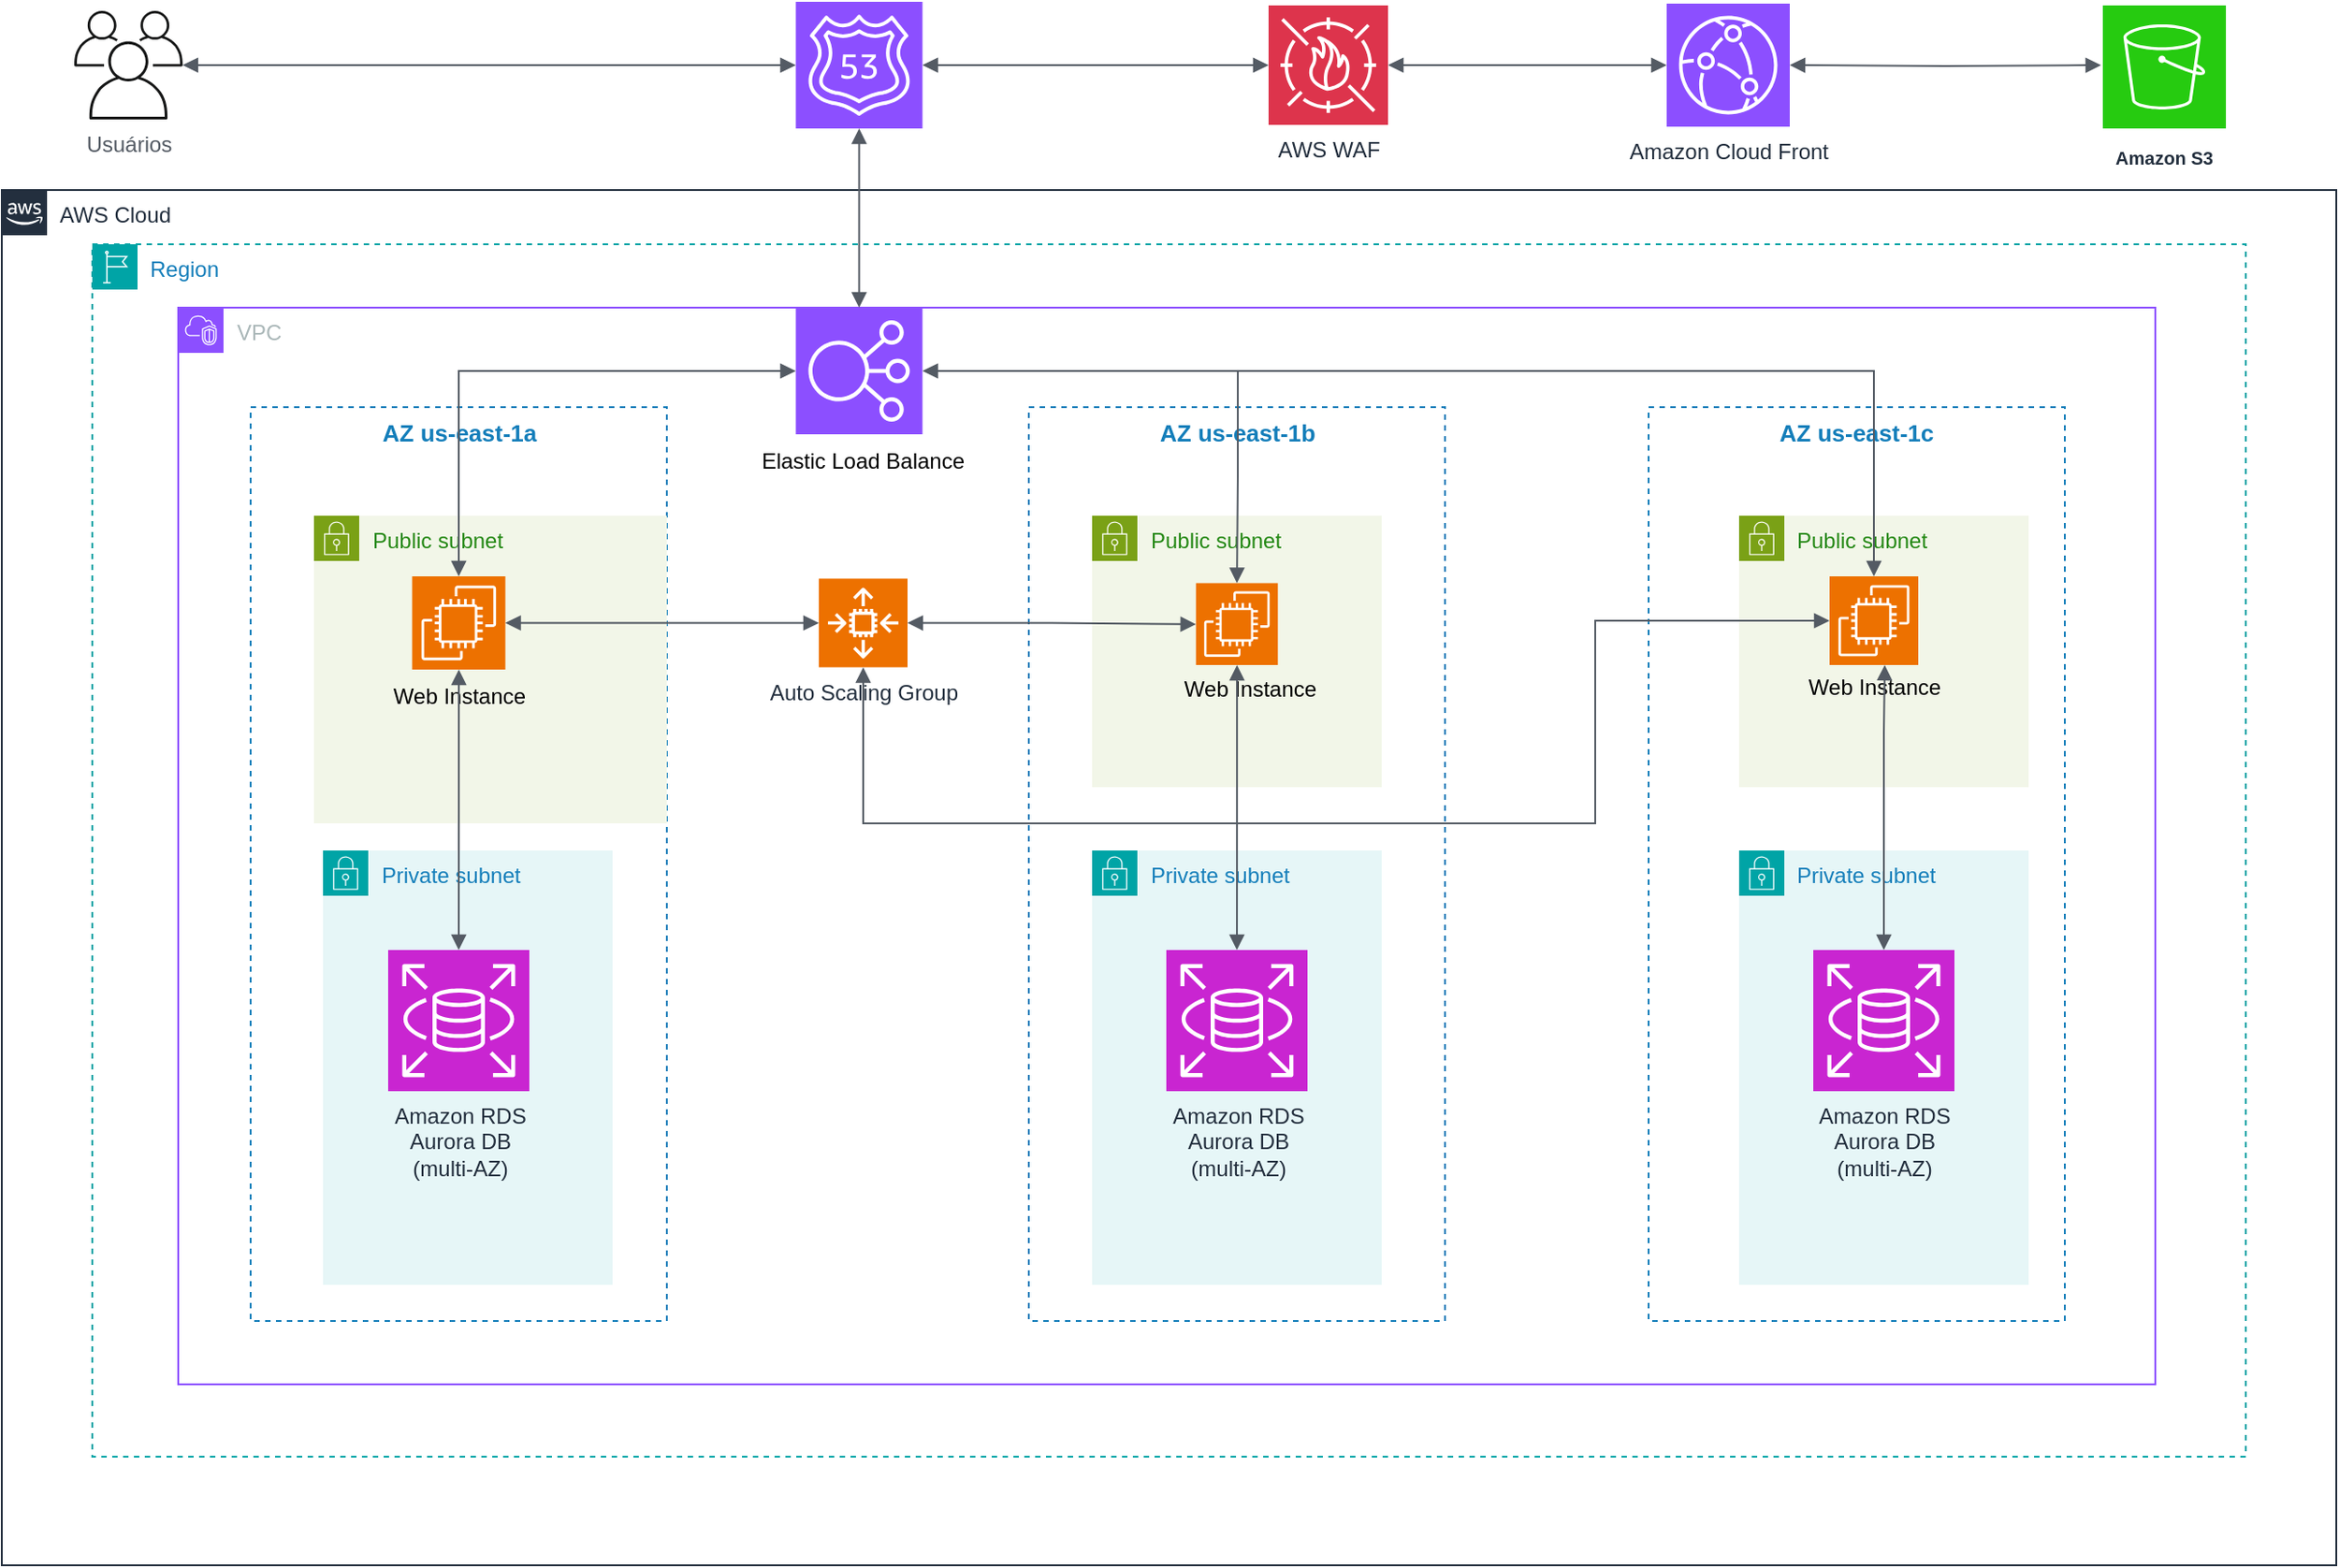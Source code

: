 <mxfile version="22.1.5" type="github">
  <diagram id="vJS-br1JLr-Ke6bYh74I" name="Página-1">
    <mxGraphModel dx="2896" dy="1704" grid="1" gridSize="10" guides="1" tooltips="1" connect="1" arrows="1" fold="1" page="1" pageScale="1" pageWidth="827" pageHeight="1169" math="0" shadow="0">
      <root>
        <mxCell id="0" />
        <mxCell id="1" parent="0" />
        <mxCell id="JaIq0eNm3wRwpOb2lZA0-6" value="Region" style="points=[[0,0],[0.25,0],[0.5,0],[0.75,0],[1,0],[1,0.25],[1,0.5],[1,0.75],[1,1],[0.75,1],[0.5,1],[0.25,1],[0,1],[0,0.75],[0,0.5],[0,0.25]];outlineConnect=0;gradientColor=none;html=1;whiteSpace=wrap;fontSize=12;fontStyle=0;container=1;pointerEvents=0;collapsible=0;recursiveResize=0;shape=mxgraph.aws4.group;grIcon=mxgraph.aws4.group_region;strokeColor=#00A4A6;fillColor=none;verticalAlign=top;align=left;spacingLeft=30;fontColor=#147EBA;dashed=1;" vertex="1" parent="1">
          <mxGeometry x="-790" y="-420" width="1190" height="670" as="geometry" />
        </mxCell>
        <mxCell id="JaIq0eNm3wRwpOb2lZA0-14" value="Usuários&lt;br&gt;" style="sketch=0;outlineConnect=0;gradientColor=none;fontColor=#545B64;strokeColor=none;fillColor=#161717;dashed=0;verticalLabelPosition=bottom;verticalAlign=top;align=center;html=1;fontSize=12;fontStyle=0;aspect=fixed;shape=mxgraph.aws4.illustration_users;pointerEvents=1;strokeWidth=6;" vertex="1" parent="1">
          <mxGeometry x="-800" y="-549" width="60" height="60" as="geometry" />
        </mxCell>
        <object label="AWS Cloud" id="JaIq0eNm3wRwpOb2lZA0-15">
          <mxCell style="points=[[0,0],[0.25,0],[0.5,0],[0.75,0],[1,0],[1,0.25],[1,0.5],[1,0.75],[1,1],[0.75,1],[0.5,1],[0.25,1],[0,1],[0,0.75],[0,0.5],[0,0.25]];outlineConnect=0;gradientColor=none;html=1;whiteSpace=wrap;fontSize=12;fontStyle=0;container=1;pointerEvents=0;collapsible=0;recursiveResize=0;shape=mxgraph.aws4.group;grIcon=mxgraph.aws4.group_aws_cloud_alt;strokeColor=#232F3E;fillColor=none;verticalAlign=top;align=left;spacingLeft=30;fontColor=#232F3E;dashed=0;" vertex="1" parent="1">
            <mxGeometry x="-840" y="-450" width="1290" height="760" as="geometry" />
          </mxCell>
        </object>
        <UserObject label="VPC" id="JaIq0eNm3wRwpOb2lZA0-7">
          <mxCell style="points=[[0,0],[0.25,0],[0.5,0],[0.75,0],[1,0],[1,0.25],[1,0.5],[1,0.75],[1,1],[0.75,1],[0.5,1],[0.25,1],[0,1],[0,0.75],[0,0.5],[0,0.25]];outlineConnect=0;gradientColor=none;html=1;whiteSpace=wrap;fontSize=12;fontStyle=0;container=1;pointerEvents=0;collapsible=0;recursiveResize=0;shape=mxgraph.aws4.group;grIcon=mxgraph.aws4.group_vpc2;strokeColor=#8C4FFF;fillColor=none;verticalAlign=top;align=left;spacingLeft=30;fontColor=#AAB7B8;dashed=0;" vertex="1" parent="JaIq0eNm3wRwpOb2lZA0-15">
            <mxGeometry x="97.5" y="65" width="1092.5" height="595" as="geometry" />
          </mxCell>
        </UserObject>
        <mxCell id="JaIq0eNm3wRwpOb2lZA0-19" value="&lt;b&gt;&lt;font style=&quot;font-size: 13px;&quot;&gt;AZ us-east-1a&lt;/font&gt;&lt;/b&gt;" style="fillColor=none;strokeColor=#147EBA;dashed=1;verticalAlign=top;fontStyle=0;fontColor=#147EBA;whiteSpace=wrap;html=1;align=center;" vertex="1" parent="JaIq0eNm3wRwpOb2lZA0-7">
          <mxGeometry x="40" y="55" width="230" height="505" as="geometry" />
        </mxCell>
        <mxCell id="JaIq0eNm3wRwpOb2lZA0-17" value="Public subnet" style="points=[[0,0],[0.25,0],[0.5,0],[0.75,0],[1,0],[1,0.25],[1,0.5],[1,0.75],[1,1],[0.75,1],[0.5,1],[0.25,1],[0,1],[0,0.75],[0,0.5],[0,0.25]];outlineConnect=0;gradientColor=none;html=1;whiteSpace=wrap;fontSize=12;fontStyle=0;container=1;pointerEvents=0;collapsible=0;recursiveResize=0;shape=mxgraph.aws4.group;grIcon=mxgraph.aws4.group_security_group;grStroke=0;strokeColor=#7AA116;fillColor=#F2F6E8;verticalAlign=top;align=left;spacingLeft=30;fontColor=#248814;dashed=0;" vertex="1" parent="JaIq0eNm3wRwpOb2lZA0-7">
          <mxGeometry x="75" y="115" width="195" height="170" as="geometry" />
        </mxCell>
        <mxCell id="JaIq0eNm3wRwpOb2lZA0-12" value="Private subnet" style="points=[[0,0],[0.25,0],[0.5,0],[0.75,0],[1,0],[1,0.25],[1,0.5],[1,0.75],[1,1],[0.75,1],[0.5,1],[0.25,1],[0,1],[0,0.75],[0,0.5],[0,0.25]];outlineConnect=0;gradientColor=none;html=1;whiteSpace=wrap;fontSize=12;fontStyle=0;container=1;pointerEvents=0;collapsible=0;recursiveResize=0;shape=mxgraph.aws4.group;grIcon=mxgraph.aws4.group_security_group;grStroke=0;strokeColor=#00A4A6;fillColor=#E6F6F7;verticalAlign=top;align=left;spacingLeft=30;fontColor=#147EBA;dashed=0;" vertex="1" parent="JaIq0eNm3wRwpOb2lZA0-7">
          <mxGeometry x="80" y="300" width="160" height="240" as="geometry" />
        </mxCell>
        <mxCell id="JaIq0eNm3wRwpOb2lZA0-82" value="Amazon RDS&lt;br&gt;Aurora DB&lt;br&gt;(multi-AZ)" style="sketch=0;points=[[0,0,0],[0.25,0,0],[0.5,0,0],[0.75,0,0],[1,0,0],[0,1,0],[0.25,1,0],[0.5,1,0],[0.75,1,0],[1,1,0],[0,0.25,0],[0,0.5,0],[0,0.75,0],[1,0.25,0],[1,0.5,0],[1,0.75,0]];outlineConnect=0;fontColor=#232F3E;fillColor=#C925D1;strokeColor=#ffffff;dashed=0;verticalLabelPosition=bottom;verticalAlign=top;align=center;html=1;fontSize=12;fontStyle=0;aspect=fixed;shape=mxgraph.aws4.resourceIcon;resIcon=mxgraph.aws4.rds;" vertex="1" parent="JaIq0eNm3wRwpOb2lZA0-12">
          <mxGeometry x="36" y="55" width="78" height="78" as="geometry" />
        </mxCell>
        <mxCell id="JaIq0eNm3wRwpOb2lZA0-20" value="&lt;font style=&quot;font-size: 13px;&quot;&gt;&lt;b&gt;AZ us-east-1b&lt;/b&gt;&lt;/font&gt;" style="fillColor=none;strokeColor=#147EBA;dashed=1;verticalAlign=top;fontStyle=0;fontColor=#147EBA;whiteSpace=wrap;html=1;" vertex="1" parent="JaIq0eNm3wRwpOb2lZA0-7">
          <mxGeometry x="470" y="55" width="230" height="505" as="geometry" />
        </mxCell>
        <mxCell id="JaIq0eNm3wRwpOb2lZA0-21" value="Public subnet" style="points=[[0,0],[0.25,0],[0.5,0],[0.75,0],[1,0],[1,0.25],[1,0.5],[1,0.75],[1,1],[0.75,1],[0.5,1],[0.25,1],[0,1],[0,0.75],[0,0.5],[0,0.25]];outlineConnect=0;gradientColor=none;html=1;whiteSpace=wrap;fontSize=12;fontStyle=0;container=1;pointerEvents=0;collapsible=0;recursiveResize=0;shape=mxgraph.aws4.group;grIcon=mxgraph.aws4.group_security_group;grStroke=0;strokeColor=#7AA116;fillColor=#F2F6E8;verticalAlign=top;align=left;spacingLeft=30;fontColor=#248814;dashed=0;" vertex="1" parent="JaIq0eNm3wRwpOb2lZA0-7">
          <mxGeometry x="505" y="115" width="160" height="150" as="geometry" />
        </mxCell>
        <mxCell id="JaIq0eNm3wRwpOb2lZA0-39" value="" style="sketch=0;points=[[0,0,0],[0.25,0,0],[0.5,0,0],[0.75,0,0],[1,0,0],[0,1,0],[0.25,1,0],[0.5,1,0],[0.75,1,0],[1,1,0],[0,0.25,0],[0,0.5,0],[0,0.75,0],[1,0.25,0],[1,0.5,0],[1,0.75,0]];outlineConnect=0;fontColor=#232F3E;fillColor=#ED7100;strokeColor=#ffffff;dashed=0;verticalLabelPosition=bottom;verticalAlign=top;align=center;html=1;fontSize=12;fontStyle=0;aspect=fixed;shape=mxgraph.aws4.resourceIcon;resIcon=mxgraph.aws4.ec2;" vertex="1" parent="JaIq0eNm3wRwpOb2lZA0-21">
          <mxGeometry x="57.38" y="37.25" width="45.25" height="45.25" as="geometry" />
        </mxCell>
        <mxCell id="JaIq0eNm3wRwpOb2lZA0-22" value="Private subnet" style="points=[[0,0],[0.25,0],[0.5,0],[0.75,0],[1,0],[1,0.25],[1,0.5],[1,0.75],[1,1],[0.75,1],[0.5,1],[0.25,1],[0,1],[0,0.75],[0,0.5],[0,0.25]];outlineConnect=0;gradientColor=none;html=1;whiteSpace=wrap;fontSize=12;fontStyle=0;container=1;pointerEvents=0;collapsible=0;recursiveResize=0;shape=mxgraph.aws4.group;grIcon=mxgraph.aws4.group_security_group;grStroke=0;strokeColor=#00A4A6;fillColor=#E6F6F7;verticalAlign=top;align=left;spacingLeft=30;fontColor=#147EBA;dashed=0;" vertex="1" parent="JaIq0eNm3wRwpOb2lZA0-7">
          <mxGeometry x="505" y="300" width="160" height="240" as="geometry" />
        </mxCell>
        <mxCell id="JaIq0eNm3wRwpOb2lZA0-83" value="Amazon RDS&lt;br&gt;Aurora DB&lt;br&gt;(multi-AZ)" style="sketch=0;points=[[0,0,0],[0.25,0,0],[0.5,0,0],[0.75,0,0],[1,0,0],[0,1,0],[0.25,1,0],[0.5,1,0],[0.75,1,0],[1,1,0],[0,0.25,0],[0,0.5,0],[0,0.75,0],[1,0.25,0],[1,0.5,0],[1,0.75,0]];outlineConnect=0;fontColor=#232F3E;fillColor=#C925D1;strokeColor=#ffffff;dashed=0;verticalLabelPosition=bottom;verticalAlign=top;align=center;html=1;fontSize=12;fontStyle=0;aspect=fixed;shape=mxgraph.aws4.resourceIcon;resIcon=mxgraph.aws4.rds;" vertex="1" parent="JaIq0eNm3wRwpOb2lZA0-22">
          <mxGeometry x="41" y="55" width="78" height="78" as="geometry" />
        </mxCell>
        <mxCell id="JaIq0eNm3wRwpOb2lZA0-33" value="" style="sketch=0;points=[[0,0,0],[0.25,0,0],[0.5,0,0],[0.75,0,0],[1,0,0],[0,1,0],[0.25,1,0],[0.5,1,0],[0.75,1,0],[1,1,0],[0,0.25,0],[0,0.5,0],[0,0.75,0],[1,0.25,0],[1,0.5,0],[1,0.75,0]];outlineConnect=0;fontColor=#232F3E;fillColor=#8C4FFF;strokeColor=#ffffff;dashed=0;verticalLabelPosition=bottom;verticalAlign=top;align=center;html=1;fontSize=12;fontStyle=0;aspect=fixed;shape=mxgraph.aws4.resourceIcon;resIcon=mxgraph.aws4.elastic_load_balancing;" vertex="1" parent="JaIq0eNm3wRwpOb2lZA0-7">
          <mxGeometry x="341.25" width="70" height="70" as="geometry" />
        </mxCell>
        <mxCell id="JaIq0eNm3wRwpOb2lZA0-31" value="Elastic Load Balance" style="text;strokeColor=none;align=center;fillColor=none;html=1;verticalAlign=middle;whiteSpace=wrap;rounded=0;" vertex="1" parent="JaIq0eNm3wRwpOb2lZA0-7">
          <mxGeometry x="298.5" y="70" width="160" height="30" as="geometry" />
        </mxCell>
        <mxCell id="JaIq0eNm3wRwpOb2lZA0-60" value="Auto Scaling Group&lt;br&gt;" style="sketch=0;points=[[0,0,0],[0.25,0,0],[0.5,0,0],[0.75,0,0],[1,0,0],[0,1,0],[0.25,1,0],[0.5,1,0],[0.75,1,0],[1,1,0],[0,0.25,0],[0,0.5,0],[0,0.75,0],[1,0.25,0],[1,0.5,0],[1,0.75,0]];outlineConnect=0;fontColor=#232F3E;fillColor=#ED7100;strokeColor=#ffffff;dashed=0;verticalLabelPosition=bottom;verticalAlign=top;align=center;html=1;fontSize=12;fontStyle=0;aspect=fixed;shape=mxgraph.aws4.resourceIcon;resIcon=mxgraph.aws4.auto_scaling2;" vertex="1" parent="JaIq0eNm3wRwpOb2lZA0-7">
          <mxGeometry x="354" y="149.75" width="49" height="49" as="geometry" />
        </mxCell>
        <mxCell id="JaIq0eNm3wRwpOb2lZA0-38" value="" style="sketch=0;points=[[0,0,0],[0.25,0,0],[0.5,0,0],[0.75,0,0],[1,0,0],[0,1,0],[0.25,1,0],[0.5,1,0],[0.75,1,0],[1,1,0],[0,0.25,0],[0,0.5,0],[0,0.75,0],[1,0.25,0],[1,0.5,0],[1,0.75,0]];outlineConnect=0;fontColor=#232F3E;fillColor=#ED7100;strokeColor=#ffffff;dashed=0;verticalLabelPosition=bottom;verticalAlign=top;align=center;html=1;fontSize=12;fontStyle=0;aspect=fixed;shape=mxgraph.aws4.resourceIcon;resIcon=mxgraph.aws4.ec2;" vertex="1" parent="JaIq0eNm3wRwpOb2lZA0-7">
          <mxGeometry x="129.25" y="148.5" width="51.5" height="51.5" as="geometry" />
        </mxCell>
        <mxCell id="JaIq0eNm3wRwpOb2lZA0-64" value="" style="edgeStyle=orthogonalEdgeStyle;html=1;endArrow=block;elbow=vertical;startArrow=block;startFill=1;endFill=1;strokeColor=#545B64;rounded=0;exitX=0.5;exitY=0;exitDx=0;exitDy=0;exitPerimeter=0;entryX=0;entryY=0.5;entryDx=0;entryDy=0;entryPerimeter=0;" edge="1" parent="JaIq0eNm3wRwpOb2lZA0-7" source="JaIq0eNm3wRwpOb2lZA0-38" target="JaIq0eNm3wRwpOb2lZA0-33">
          <mxGeometry width="100" relative="1" as="geometry">
            <mxPoint x="242.5" y="35" as="sourcePoint" />
            <mxPoint x="342.5" y="35" as="targetPoint" />
          </mxGeometry>
        </mxCell>
        <mxCell id="JaIq0eNm3wRwpOb2lZA0-66" value="" style="edgeStyle=orthogonalEdgeStyle;html=1;endArrow=block;elbow=vertical;startArrow=block;startFill=1;endFill=1;strokeColor=#545B64;rounded=0;exitX=1;exitY=0.5;exitDx=0;exitDy=0;exitPerimeter=0;entryX=0;entryY=0.5;entryDx=0;entryDy=0;entryPerimeter=0;" edge="1" parent="JaIq0eNm3wRwpOb2lZA0-7" source="JaIq0eNm3wRwpOb2lZA0-38" target="JaIq0eNm3wRwpOb2lZA0-60">
          <mxGeometry width="100" relative="1" as="geometry">
            <mxPoint x="192.5" y="175" as="sourcePoint" />
            <mxPoint x="352.5" y="176" as="targetPoint" />
          </mxGeometry>
        </mxCell>
        <mxCell id="JaIq0eNm3wRwpOb2lZA0-67" value="" style="edgeStyle=orthogonalEdgeStyle;html=1;endArrow=block;elbow=vertical;startArrow=block;startFill=1;endFill=1;strokeColor=#545B64;rounded=0;exitX=1;exitY=0.5;exitDx=0;exitDy=0;exitPerimeter=0;" edge="1" parent="JaIq0eNm3wRwpOb2lZA0-7" source="JaIq0eNm3wRwpOb2lZA0-60" target="JaIq0eNm3wRwpOb2lZA0-39">
          <mxGeometry width="100" relative="1" as="geometry">
            <mxPoint x="382.5" y="155" as="sourcePoint" />
            <mxPoint x="482.5" y="155" as="targetPoint" />
          </mxGeometry>
        </mxCell>
        <mxCell id="JaIq0eNm3wRwpOb2lZA0-93" value="&lt;font style=&quot;font-size: 13px;&quot;&gt;&lt;b&gt;AZ us-east-1c&lt;/b&gt;&lt;/font&gt;" style="fillColor=none;strokeColor=#147EBA;dashed=1;verticalAlign=top;fontStyle=0;fontColor=#147EBA;whiteSpace=wrap;html=1;" vertex="1" parent="JaIq0eNm3wRwpOb2lZA0-7">
          <mxGeometry x="812.5" y="55" width="230" height="505" as="geometry" />
        </mxCell>
        <mxCell id="JaIq0eNm3wRwpOb2lZA0-94" value="Public subnet" style="points=[[0,0],[0.25,0],[0.5,0],[0.75,0],[1,0],[1,0.25],[1,0.5],[1,0.75],[1,1],[0.75,1],[0.5,1],[0.25,1],[0,1],[0,0.75],[0,0.5],[0,0.25]];outlineConnect=0;gradientColor=none;html=1;whiteSpace=wrap;fontSize=12;fontStyle=0;container=1;pointerEvents=0;collapsible=0;recursiveResize=0;shape=mxgraph.aws4.group;grIcon=mxgraph.aws4.group_security_group;grStroke=0;strokeColor=#7AA116;fillColor=#F2F6E8;verticalAlign=top;align=left;spacingLeft=30;fontColor=#248814;dashed=0;" vertex="1" parent="JaIq0eNm3wRwpOb2lZA0-7">
          <mxGeometry x="862.5" y="115" width="160" height="150" as="geometry" />
        </mxCell>
        <mxCell id="JaIq0eNm3wRwpOb2lZA0-96" value="Web Instance" style="text;strokeColor=none;align=center;fillColor=none;html=1;verticalAlign=middle;whiteSpace=wrap;rounded=0;" vertex="1" parent="JaIq0eNm3wRwpOb2lZA0-94">
          <mxGeometry x="-5.5" y="80" width="160" height="30" as="geometry" />
        </mxCell>
        <mxCell id="JaIq0eNm3wRwpOb2lZA0-95" value="" style="sketch=0;points=[[0,0,0],[0.25,0,0],[0.5,0,0],[0.75,0,0],[1,0,0],[0,1,0],[0.25,1,0],[0.5,1,0],[0.75,1,0],[1,1,0],[0,0.25,0],[0,0.5,0],[0,0.75,0],[1,0.25,0],[1,0.5,0],[1,0.75,0]];outlineConnect=0;fontColor=#232F3E;fillColor=#ED7100;strokeColor=#ffffff;dashed=0;verticalLabelPosition=bottom;verticalAlign=top;align=center;html=1;fontSize=12;fontStyle=0;aspect=fixed;shape=mxgraph.aws4.resourceIcon;resIcon=mxgraph.aws4.ec2;" vertex="1" parent="JaIq0eNm3wRwpOb2lZA0-7">
          <mxGeometry x="912.5" y="148.5" width="49" height="49" as="geometry" />
        </mxCell>
        <mxCell id="JaIq0eNm3wRwpOb2lZA0-97" value="Private subnet" style="points=[[0,0],[0.25,0],[0.5,0],[0.75,0],[1,0],[1,0.25],[1,0.5],[1,0.75],[1,1],[0.75,1],[0.5,1],[0.25,1],[0,1],[0,0.75],[0,0.5],[0,0.25]];outlineConnect=0;gradientColor=none;html=1;whiteSpace=wrap;fontSize=12;fontStyle=0;container=1;pointerEvents=0;collapsible=0;recursiveResize=0;shape=mxgraph.aws4.group;grIcon=mxgraph.aws4.group_security_group;grStroke=0;strokeColor=#00A4A6;fillColor=#E6F6F7;verticalAlign=top;align=left;spacingLeft=30;fontColor=#147EBA;dashed=0;" vertex="1" parent="JaIq0eNm3wRwpOb2lZA0-7">
          <mxGeometry x="862.5" y="300" width="160" height="240" as="geometry" />
        </mxCell>
        <mxCell id="JaIq0eNm3wRwpOb2lZA0-98" value="Amazon RDS&lt;br&gt;Aurora DB&lt;br&gt;(multi-AZ)" style="sketch=0;points=[[0,0,0],[0.25,0,0],[0.5,0,0],[0.75,0,0],[1,0,0],[0,1,0],[0.25,1,0],[0.5,1,0],[0.75,1,0],[1,1,0],[0,0.25,0],[0,0.5,0],[0,0.75,0],[1,0.25,0],[1,0.5,0],[1,0.75,0]];outlineConnect=0;fontColor=#232F3E;fillColor=#C925D1;strokeColor=#ffffff;dashed=0;verticalLabelPosition=bottom;verticalAlign=top;align=center;html=1;fontSize=12;fontStyle=0;aspect=fixed;shape=mxgraph.aws4.resourceIcon;resIcon=mxgraph.aws4.rds;" vertex="1" parent="JaIq0eNm3wRwpOb2lZA0-97">
          <mxGeometry x="41" y="55" width="78" height="78" as="geometry" />
        </mxCell>
        <mxCell id="JaIq0eNm3wRwpOb2lZA0-104" value="" style="edgeStyle=orthogonalEdgeStyle;html=1;endArrow=block;elbow=vertical;startArrow=block;startFill=1;endFill=1;strokeColor=#545B64;rounded=0;entryX=0.5;entryY=0;entryDx=0;entryDy=0;entryPerimeter=0;" edge="1" parent="JaIq0eNm3wRwpOb2lZA0-7" source="JaIq0eNm3wRwpOb2lZA0-33" target="JaIq0eNm3wRwpOb2lZA0-95">
          <mxGeometry width="100" relative="1" as="geometry">
            <mxPoint x="542.5" y="125" as="sourcePoint" />
            <mxPoint x="642.5" y="125" as="targetPoint" />
          </mxGeometry>
        </mxCell>
        <mxCell id="JaIq0eNm3wRwpOb2lZA0-110" value="" style="edgeStyle=orthogonalEdgeStyle;html=1;endArrow=block;elbow=vertical;startArrow=block;startFill=1;endFill=1;strokeColor=#545B64;rounded=0;" edge="1" parent="JaIq0eNm3wRwpOb2lZA0-7" source="JaIq0eNm3wRwpOb2lZA0-60" target="JaIq0eNm3wRwpOb2lZA0-95">
          <mxGeometry width="100" relative="1" as="geometry">
            <mxPoint x="542.5" y="225" as="sourcePoint" />
            <mxPoint x="642.5" y="225" as="targetPoint" />
            <Array as="points">
              <mxPoint x="379" y="285" />
              <mxPoint x="783" y="285" />
              <mxPoint x="783" y="173" />
            </Array>
          </mxGeometry>
        </mxCell>
        <mxCell id="JaIq0eNm3wRwpOb2lZA0-32" value="Web Instance" style="text;strokeColor=none;align=center;fillColor=none;html=1;verticalAlign=middle;whiteSpace=wrap;rounded=0;" vertex="1" parent="JaIq0eNm3wRwpOb2lZA0-7">
          <mxGeometry x="512.5" y="197.5" width="160" height="27.5" as="geometry" />
        </mxCell>
        <mxCell id="JaIq0eNm3wRwpOb2lZA0-114" value="" style="edgeStyle=orthogonalEdgeStyle;html=1;endArrow=block;elbow=vertical;startArrow=block;startFill=1;endFill=1;strokeColor=#545B64;rounded=0;entryX=0.5;entryY=0;entryDx=0;entryDy=0;entryPerimeter=0;" edge="1" parent="JaIq0eNm3wRwpOb2lZA0-7" source="JaIq0eNm3wRwpOb2lZA0-39" target="JaIq0eNm3wRwpOb2lZA0-83">
          <mxGeometry width="100" relative="1" as="geometry">
            <mxPoint x="542.5" y="225" as="sourcePoint" />
            <mxPoint x="642.5" y="225" as="targetPoint" />
          </mxGeometry>
        </mxCell>
        <mxCell id="JaIq0eNm3wRwpOb2lZA0-59" value="Web Instance" style="text;strokeColor=none;align=center;fillColor=none;html=1;verticalAlign=middle;whiteSpace=wrap;rounded=0;" vertex="1" parent="JaIq0eNm3wRwpOb2lZA0-7">
          <mxGeometry x="75" y="200" width="160" height="30" as="geometry" />
        </mxCell>
        <mxCell id="JaIq0eNm3wRwpOb2lZA0-116" value="" style="edgeStyle=orthogonalEdgeStyle;html=1;endArrow=block;elbow=vertical;startArrow=block;startFill=1;endFill=1;strokeColor=#545B64;rounded=0;entryX=0.5;entryY=0;entryDx=0;entryDy=0;entryPerimeter=0;" edge="1" parent="JaIq0eNm3wRwpOb2lZA0-7" source="JaIq0eNm3wRwpOb2lZA0-38" target="JaIq0eNm3wRwpOb2lZA0-82">
          <mxGeometry width="100" relative="1" as="geometry">
            <mxPoint x="542.5" y="225" as="sourcePoint" />
            <mxPoint x="642.5" y="225" as="targetPoint" />
          </mxGeometry>
        </mxCell>
        <mxCell id="JaIq0eNm3wRwpOb2lZA0-117" value="" style="edgeStyle=orthogonalEdgeStyle;html=1;endArrow=block;elbow=vertical;startArrow=block;startFill=1;endFill=1;strokeColor=#545B64;rounded=0;" edge="1" parent="JaIq0eNm3wRwpOb2lZA0-7" source="JaIq0eNm3wRwpOb2lZA0-98" target="JaIq0eNm3wRwpOb2lZA0-95">
          <mxGeometry width="100" relative="1" as="geometry">
            <mxPoint x="542.5" y="225" as="sourcePoint" />
            <mxPoint x="642.5" y="225" as="targetPoint" />
            <Array as="points">
              <mxPoint x="943" y="235" />
              <mxPoint x="943" y="235" />
            </Array>
          </mxGeometry>
        </mxCell>
        <mxCell id="JaIq0eNm3wRwpOb2lZA0-69" value="" style="sketch=0;points=[[0,0,0],[0.25,0,0],[0.5,0,0],[0.75,0,0],[1,0,0],[0,1,0],[0.25,1,0],[0.5,1,0],[0.75,1,0],[1,1,0],[0,0.25,0],[0,0.5,0],[0,0.75,0],[1,0.25,0],[1,0.5,0],[1,0.75,0]];outlineConnect=0;fontColor=#232F3E;fillColor=#8C4FFF;strokeColor=#ffffff;dashed=0;verticalLabelPosition=bottom;verticalAlign=top;align=center;html=1;fontSize=12;fontStyle=0;aspect=fixed;shape=mxgraph.aws4.resourceIcon;resIcon=mxgraph.aws4.route_53;" vertex="1" parent="1">
          <mxGeometry x="-401.25" y="-554" width="70" height="70" as="geometry" />
        </mxCell>
        <mxCell id="JaIq0eNm3wRwpOb2lZA0-70" value="" style="edgeStyle=orthogonalEdgeStyle;html=1;endArrow=block;elbow=vertical;startArrow=block;startFill=1;endFill=1;strokeColor=#545B64;rounded=0;entryX=0;entryY=0.5;entryDx=0;entryDy=0;entryPerimeter=0;" edge="1" parent="1" source="JaIq0eNm3wRwpOb2lZA0-14" target="JaIq0eNm3wRwpOb2lZA0-69">
          <mxGeometry width="100" relative="1" as="geometry">
            <mxPoint x="-360" y="-400" as="sourcePoint" />
            <mxPoint x="-410" y="-510" as="targetPoint" />
          </mxGeometry>
        </mxCell>
        <mxCell id="JaIq0eNm3wRwpOb2lZA0-71" value="Amazon Cloud Front" style="sketch=0;points=[[0,0,0],[0.25,0,0],[0.5,0,0],[0.75,0,0],[1,0,0],[0,1,0],[0.25,1,0],[0.5,1,0],[0.75,1,0],[1,1,0],[0,0.25,0],[0,0.5,0],[0,0.75,0],[1,0.25,0],[1,0.5,0],[1,0.75,0]];outlineConnect=0;fontColor=#232F3E;fillColor=#8C4FFF;strokeColor=#ffffff;dashed=0;verticalLabelPosition=bottom;verticalAlign=top;align=center;html=1;fontSize=12;fontStyle=0;aspect=fixed;shape=mxgraph.aws4.resourceIcon;resIcon=mxgraph.aws4.cloudfront;" vertex="1" parent="1">
          <mxGeometry x="80" y="-553" width="68" height="68" as="geometry" />
        </mxCell>
        <mxCell id="JaIq0eNm3wRwpOb2lZA0-72" value="" style="edgeStyle=orthogonalEdgeStyle;html=1;endArrow=block;elbow=vertical;startArrow=block;startFill=1;endFill=1;strokeColor=#545B64;rounded=0;entryX=0;entryY=0.5;entryDx=0;entryDy=0;entryPerimeter=0;" edge="1" parent="1" source="JaIq0eNm3wRwpOb2lZA0-90" target="JaIq0eNm3wRwpOb2lZA0-71">
          <mxGeometry width="100" relative="1" as="geometry">
            <mxPoint x="-170" y="-510" as="sourcePoint" />
            <mxPoint x="-70" y="-510" as="targetPoint" />
          </mxGeometry>
        </mxCell>
        <mxCell id="JaIq0eNm3wRwpOb2lZA0-76" value="" style="edgeStyle=orthogonalEdgeStyle;html=1;endArrow=block;elbow=vertical;startArrow=block;startFill=1;endFill=1;strokeColor=#545B64;rounded=0;entryX=1;entryY=0.5;entryDx=0;entryDy=0;entryPerimeter=0;" edge="1" parent="1" target="JaIq0eNm3wRwpOb2lZA0-71">
          <mxGeometry width="100" relative="1" as="geometry">
            <mxPoint x="320" y="-519" as="sourcePoint" />
            <mxPoint x="150" y="-500" as="targetPoint" />
          </mxGeometry>
        </mxCell>
        <mxCell id="JaIq0eNm3wRwpOb2lZA0-77" value="" style="edgeStyle=orthogonalEdgeStyle;html=1;endArrow=block;elbow=vertical;startArrow=block;startFill=1;endFill=1;strokeColor=#545B64;rounded=0;exitX=0.5;exitY=1;exitDx=0;exitDy=0;exitPerimeter=0;entryX=0.5;entryY=0;entryDx=0;entryDy=0;entryPerimeter=0;" edge="1" parent="1" source="JaIq0eNm3wRwpOb2lZA0-69" target="JaIq0eNm3wRwpOb2lZA0-33">
          <mxGeometry width="100" relative="1" as="geometry">
            <mxPoint x="-340" y="-330" as="sourcePoint" />
            <mxPoint x="-366" y="-400" as="targetPoint" />
          </mxGeometry>
        </mxCell>
        <mxCell id="JaIq0eNm3wRwpOb2lZA0-91" value="" style="edgeStyle=orthogonalEdgeStyle;html=1;endArrow=block;elbow=vertical;startArrow=block;startFill=1;endFill=1;strokeColor=#545B64;rounded=0;entryX=0;entryY=0.5;entryDx=0;entryDy=0;entryPerimeter=0;" edge="1" parent="1" source="JaIq0eNm3wRwpOb2lZA0-69" target="JaIq0eNm3wRwpOb2lZA0-90">
          <mxGeometry width="100" relative="1" as="geometry">
            <mxPoint x="-331" y="-519" as="sourcePoint" />
            <mxPoint x="80" y="-519" as="targetPoint" />
          </mxGeometry>
        </mxCell>
        <mxCell id="JaIq0eNm3wRwpOb2lZA0-90" value="AWS WAF" style="sketch=0;points=[[0,0,0],[0.25,0,0],[0.5,0,0],[0.75,0,0],[1,0,0],[0,1,0],[0.25,1,0],[0.5,1,0],[0.75,1,0],[1,1,0],[0,0.25,0],[0,0.5,0],[0,0.75,0],[1,0.25,0],[1,0.5,0],[1,0.75,0]];outlineConnect=0;fontColor=#232F3E;fillColor=#DD344C;strokeColor=#ffffff;dashed=0;verticalLabelPosition=bottom;verticalAlign=top;align=center;html=1;fontSize=12;fontStyle=0;aspect=fixed;shape=mxgraph.aws4.resourceIcon;resIcon=mxgraph.aws4.waf;" vertex="1" parent="1">
          <mxGeometry x="-140" y="-552" width="66" height="66" as="geometry" />
        </mxCell>
        <mxCell id="JaIq0eNm3wRwpOb2lZA0-75" value="Amazon S3" style="sketch=0;outlineConnect=0;fontColor=#232F3E;gradientColor=none;strokeColor=#ffffff;fillColor=#26cb10;dashed=0;verticalLabelPosition=middle;verticalAlign=bottom;align=center;html=1;whiteSpace=wrap;fontSize=10;fontStyle=1;spacing=3;shape=mxgraph.aws4.productIcon;prIcon=mxgraph.aws4.s3;" vertex="1" parent="1">
          <mxGeometry x="320" y="-553" width="70" height="95" as="geometry" />
        </mxCell>
        <mxCell id="JaIq0eNm3wRwpOb2lZA0-107" value="" style="edgeStyle=orthogonalEdgeStyle;html=1;endArrow=block;elbow=vertical;startArrow=none;endFill=1;strokeColor=#545B64;rounded=0;entryX=0.5;entryY=0;entryDx=0;entryDy=0;entryPerimeter=0;" edge="1" parent="1" target="JaIq0eNm3wRwpOb2lZA0-39">
          <mxGeometry width="100" relative="1" as="geometry">
            <mxPoint x="-160" y="-350" as="sourcePoint" />
            <mxPoint x="-100" y="-160" as="targetPoint" />
            <Array as="points">
              <mxPoint x="-157" y="-350" />
              <mxPoint x="-157" y="-292" />
            </Array>
          </mxGeometry>
        </mxCell>
      </root>
    </mxGraphModel>
  </diagram>
</mxfile>
